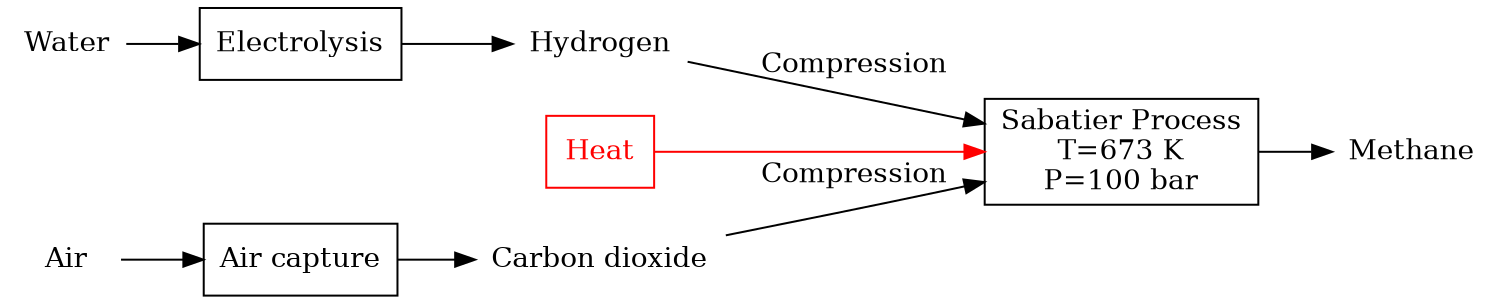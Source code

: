 digraph "Process flow diagram" {
	rankdir=LR size="10,6"
	node [shape=none]
	CO2 [label="Carbon dioxide"]
	H2 [label=Hydrogen]
	Air
	Methane
	Water
	node [shape=rectangle]
	HP [label="Sabatier Process
T=673 K
P=100 bar"]
	CD [label="Air capture"]
	Electrolysis
	CO2 -> HP [label=Compression]
	H2 -> HP [label=Compression]
	HP -> Methane
	Air -> CD
	CD -> CO2
	Water -> Electrolysis
	Electrolysis -> H2
	Heat -> HP [color=red]
	Heat [color=red fontcolor=red]
}
